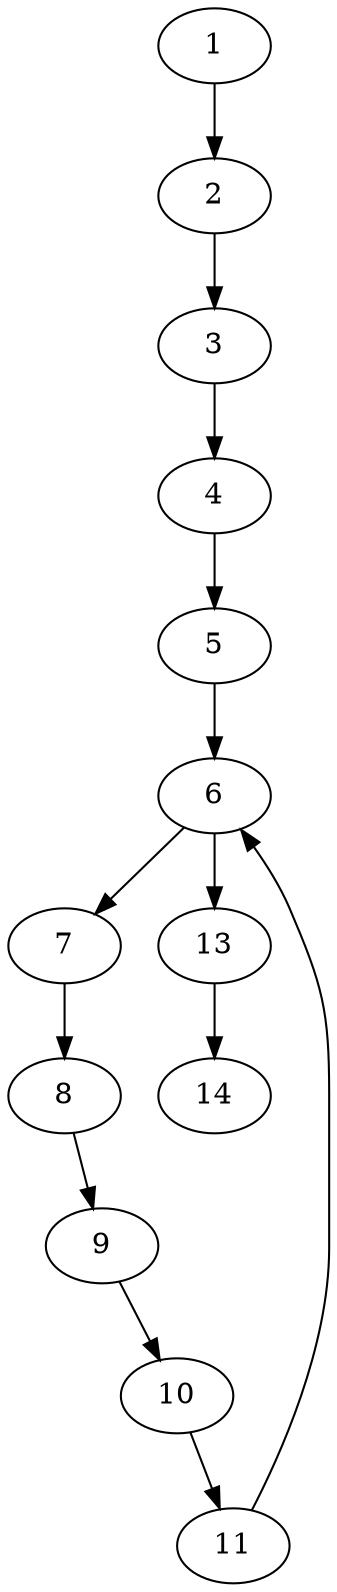 digraph complejidad1 {
	1->2;
	2->3;
	3->4;
	4->5;
	5->6;
	6->7;
	6->13;
	7->8;
	8->9;
	9->10;
	10->11;
	11->6;
	13->14;
	}